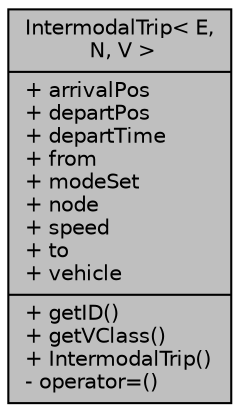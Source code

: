 digraph "IntermodalTrip&lt; E, N, V &gt;"
{
  edge [fontname="Helvetica",fontsize="10",labelfontname="Helvetica",labelfontsize="10"];
  node [fontname="Helvetica",fontsize="10",shape=record];
  Node1 [label="{IntermodalTrip\< E,\l N, V \>\n|+ arrivalPos\l+ departPos\l+ departTime\l+ from\l+ modeSet\l+ node\l+ speed\l+ to\l+ vehicle\l|+ getID()\l+ getVClass()\l+ IntermodalTrip()\l- operator=()\l}",height=0.2,width=0.4,color="black", fillcolor="grey75", style="filled", fontcolor="black"];
}
